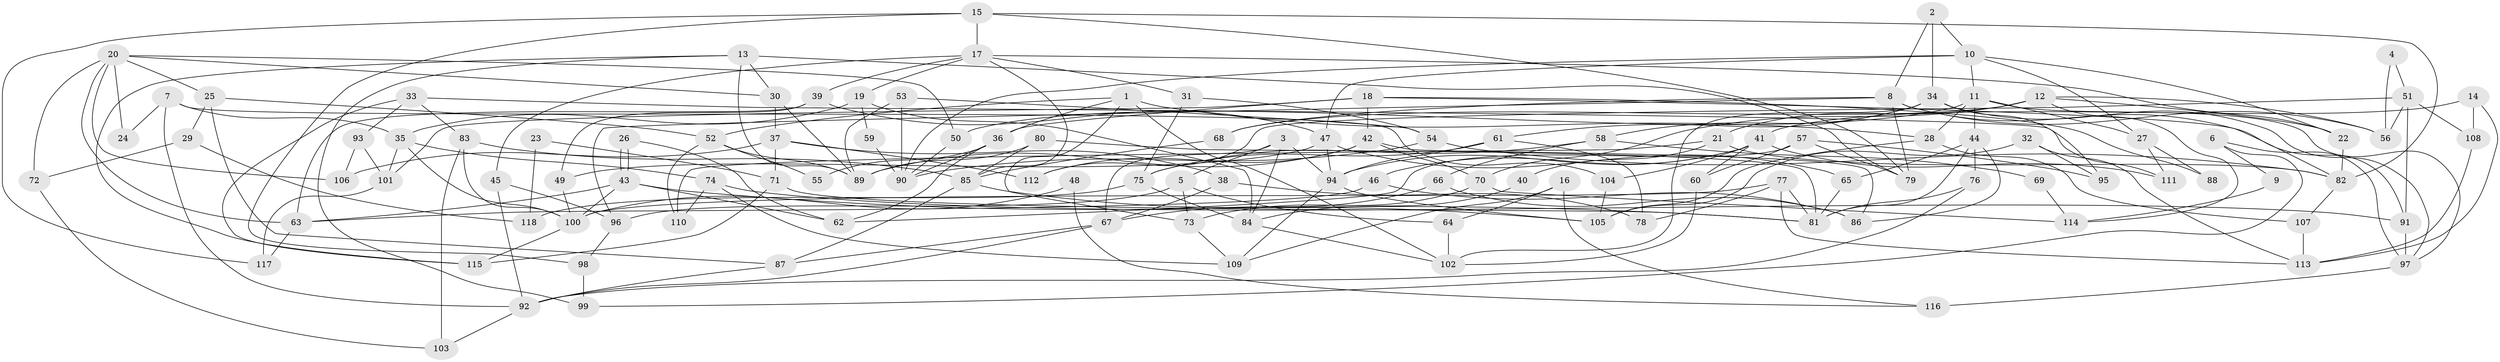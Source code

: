// coarse degree distribution, {7: 0.13333333333333333, 6: 0.2, 4: 0.21333333333333335, 3: 0.17333333333333334, 5: 0.12, 9: 0.02666666666666667, 10: 0.013333333333333334, 2: 0.08, 8: 0.04}
// Generated by graph-tools (version 1.1) at 2025/41/03/06/25 10:41:53]
// undirected, 118 vertices, 236 edges
graph export_dot {
graph [start="1"]
  node [color=gray90,style=filled];
  1;
  2;
  3;
  4;
  5;
  6;
  7;
  8;
  9;
  10;
  11;
  12;
  13;
  14;
  15;
  16;
  17;
  18;
  19;
  20;
  21;
  22;
  23;
  24;
  25;
  26;
  27;
  28;
  29;
  30;
  31;
  32;
  33;
  34;
  35;
  36;
  37;
  38;
  39;
  40;
  41;
  42;
  43;
  44;
  45;
  46;
  47;
  48;
  49;
  50;
  51;
  52;
  53;
  54;
  55;
  56;
  57;
  58;
  59;
  60;
  61;
  62;
  63;
  64;
  65;
  66;
  67;
  68;
  69;
  70;
  71;
  72;
  73;
  74;
  75;
  76;
  77;
  78;
  79;
  80;
  81;
  82;
  83;
  84;
  85;
  86;
  87;
  88;
  89;
  90;
  91;
  92;
  93;
  94;
  95;
  96;
  97;
  98;
  99;
  100;
  101;
  102;
  103;
  104;
  105;
  106;
  107;
  108;
  109;
  110;
  111;
  112;
  113;
  114;
  115;
  116;
  117;
  118;
  1 -- 52;
  1 -- 73;
  1 -- 28;
  1 -- 36;
  1 -- 102;
  2 -- 10;
  2 -- 34;
  2 -- 8;
  3 -- 84;
  3 -- 94;
  3 -- 5;
  3 -- 67;
  4 -- 56;
  4 -- 51;
  5 -- 96;
  5 -- 64;
  5 -- 73;
  6 -- 97;
  6 -- 99;
  6 -- 9;
  7 -- 104;
  7 -- 35;
  7 -- 24;
  7 -- 92;
  8 -- 68;
  8 -- 56;
  8 -- 79;
  8 -- 82;
  8 -- 96;
  9 -- 114;
  10 -- 11;
  10 -- 47;
  10 -- 22;
  10 -- 27;
  10 -- 90;
  11 -- 27;
  11 -- 44;
  11 -- 28;
  11 -- 50;
  11 -- 97;
  12 -- 70;
  12 -- 22;
  12 -- 21;
  12 -- 56;
  12 -- 68;
  12 -- 114;
  13 -- 89;
  13 -- 30;
  13 -- 79;
  13 -- 99;
  13 -- 115;
  14 -- 113;
  14 -- 108;
  14 -- 41;
  15 -- 82;
  15 -- 79;
  15 -- 17;
  15 -- 98;
  15 -- 117;
  16 -- 64;
  16 -- 109;
  16 -- 116;
  17 -- 31;
  17 -- 19;
  17 -- 22;
  17 -- 39;
  17 -- 45;
  17 -- 85;
  18 -- 91;
  18 -- 36;
  18 -- 42;
  18 -- 88;
  18 -- 101;
  19 -- 35;
  19 -- 59;
  19 -- 84;
  20 -- 63;
  20 -- 50;
  20 -- 24;
  20 -- 25;
  20 -- 30;
  20 -- 72;
  20 -- 106;
  21 -- 82;
  21 -- 40;
  21 -- 110;
  22 -- 82;
  23 -- 71;
  23 -- 118;
  25 -- 87;
  25 -- 29;
  25 -- 52;
  26 -- 62;
  26 -- 43;
  26 -- 43;
  27 -- 111;
  27 -- 88;
  28 -- 105;
  28 -- 107;
  29 -- 72;
  29 -- 118;
  30 -- 89;
  30 -- 37;
  31 -- 54;
  31 -- 75;
  32 -- 113;
  32 -- 105;
  32 -- 95;
  33 -- 115;
  33 -- 93;
  33 -- 83;
  33 -- 111;
  34 -- 102;
  34 -- 95;
  34 -- 58;
  34 -- 61;
  34 -- 97;
  35 -- 100;
  35 -- 101;
  35 -- 74;
  36 -- 90;
  36 -- 55;
  36 -- 62;
  37 -- 71;
  37 -- 38;
  37 -- 106;
  37 -- 112;
  38 -- 78;
  38 -- 67;
  39 -- 63;
  39 -- 47;
  39 -- 49;
  40 -- 84;
  41 -- 94;
  41 -- 46;
  41 -- 60;
  41 -- 104;
  41 -- 111;
  42 -- 89;
  42 -- 70;
  42 -- 86;
  42 -- 112;
  43 -- 100;
  43 -- 62;
  43 -- 63;
  43 -- 81;
  44 -- 86;
  44 -- 81;
  44 -- 65;
  44 -- 76;
  45 -- 92;
  45 -- 96;
  46 -- 86;
  46 -- 63;
  47 -- 65;
  47 -- 49;
  47 -- 94;
  48 -- 100;
  48 -- 116;
  49 -- 100;
  50 -- 90;
  51 -- 56;
  51 -- 112;
  51 -- 91;
  51 -- 108;
  52 -- 110;
  52 -- 55;
  52 -- 89;
  53 -- 90;
  53 -- 89;
  53 -- 54;
  54 -- 82;
  54 -- 90;
  57 -- 62;
  57 -- 79;
  57 -- 60;
  57 -- 95;
  58 -- 75;
  58 -- 66;
  58 -- 69;
  59 -- 90;
  60 -- 102;
  61 -- 94;
  61 -- 75;
  61 -- 78;
  63 -- 117;
  64 -- 102;
  65 -- 81;
  66 -- 67;
  66 -- 86;
  67 -- 87;
  67 -- 92;
  68 -- 85;
  69 -- 114;
  70 -- 73;
  70 -- 114;
  71 -- 81;
  71 -- 115;
  72 -- 103;
  73 -- 109;
  74 -- 91;
  74 -- 109;
  74 -- 110;
  75 -- 84;
  75 -- 118;
  76 -- 92;
  76 -- 81;
  77 -- 100;
  77 -- 81;
  77 -- 78;
  77 -- 113;
  80 -- 81;
  80 -- 85;
  80 -- 89;
  82 -- 107;
  83 -- 85;
  83 -- 100;
  83 -- 103;
  84 -- 102;
  85 -- 87;
  85 -- 105;
  87 -- 92;
  91 -- 97;
  92 -- 103;
  93 -- 101;
  93 -- 106;
  94 -- 105;
  94 -- 109;
  96 -- 98;
  97 -- 116;
  98 -- 99;
  100 -- 115;
  101 -- 117;
  104 -- 105;
  107 -- 113;
  108 -- 113;
}
